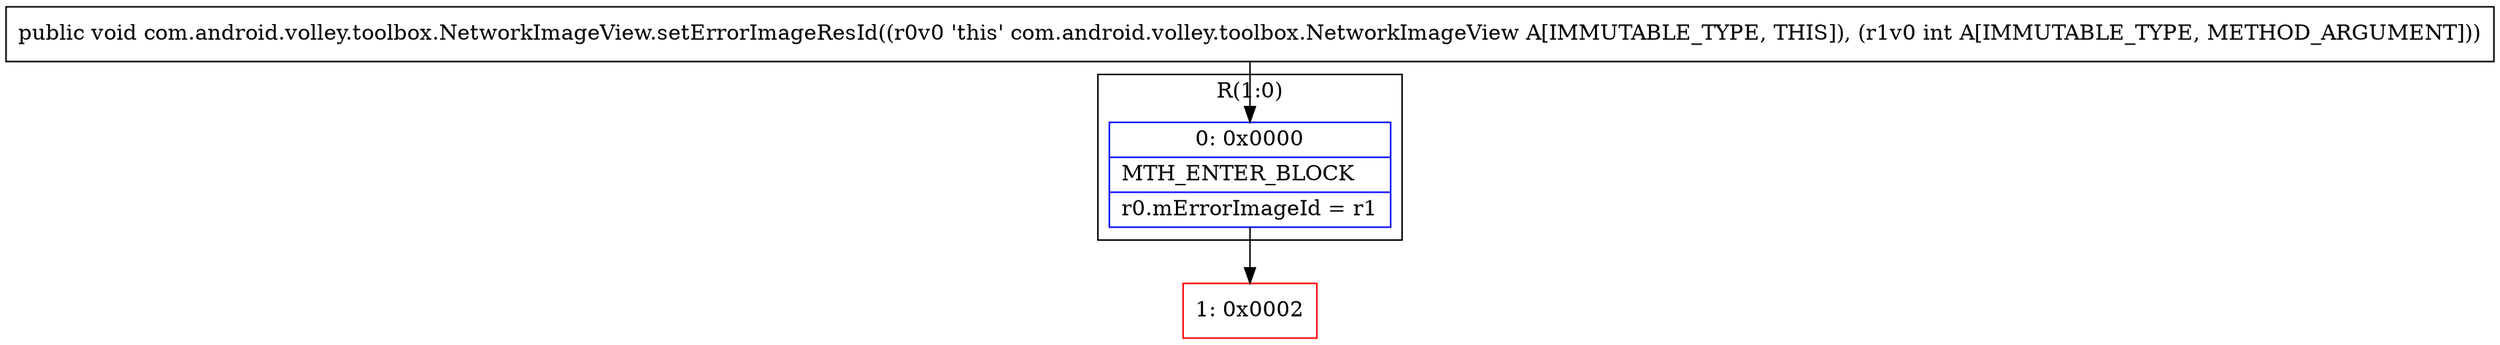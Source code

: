 digraph "CFG forcom.android.volley.toolbox.NetworkImageView.setErrorImageResId(I)V" {
subgraph cluster_Region_1817940211 {
label = "R(1:0)";
node [shape=record,color=blue];
Node_0 [shape=record,label="{0\:\ 0x0000|MTH_ENTER_BLOCK\l|r0.mErrorImageId = r1\l}"];
}
Node_1 [shape=record,color=red,label="{1\:\ 0x0002}"];
MethodNode[shape=record,label="{public void com.android.volley.toolbox.NetworkImageView.setErrorImageResId((r0v0 'this' com.android.volley.toolbox.NetworkImageView A[IMMUTABLE_TYPE, THIS]), (r1v0 int A[IMMUTABLE_TYPE, METHOD_ARGUMENT])) }"];
MethodNode -> Node_0;
Node_0 -> Node_1;
}

